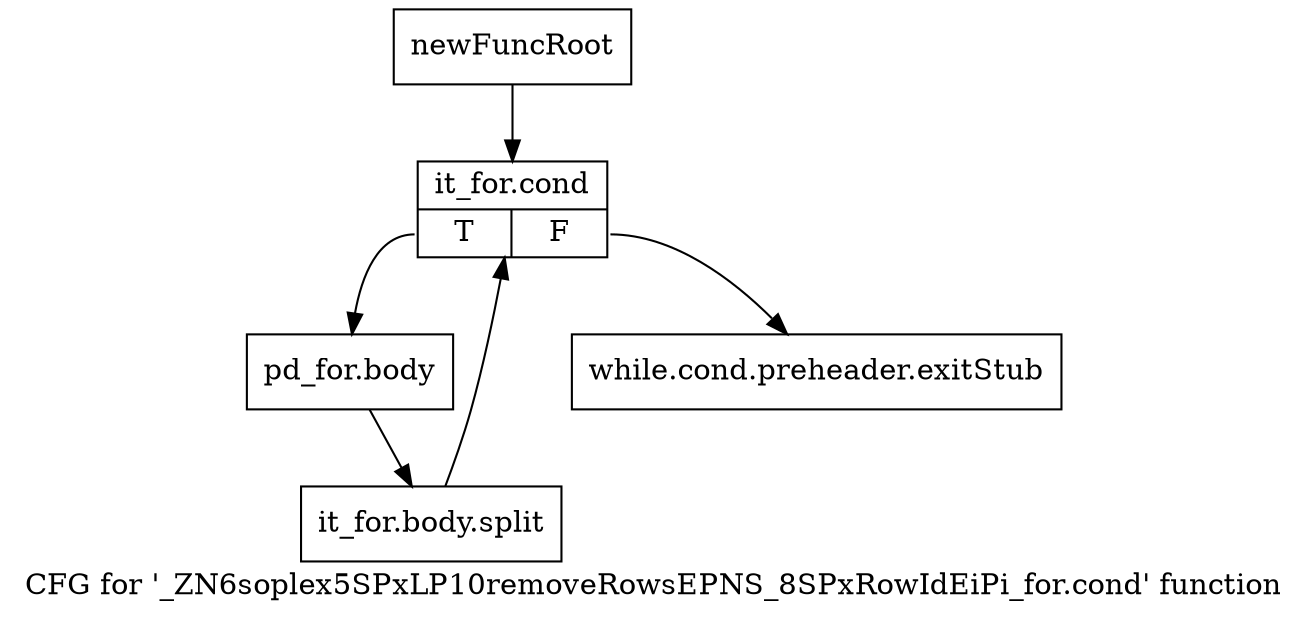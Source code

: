 digraph "CFG for '_ZN6soplex5SPxLP10removeRowsEPNS_8SPxRowIdEiPi_for.cond' function" {
	label="CFG for '_ZN6soplex5SPxLP10removeRowsEPNS_8SPxRowIdEiPi_for.cond' function";

	Node0x2e35700 [shape=record,label="{newFuncRoot}"];
	Node0x2e35700 -> Node0x2e357a0;
	Node0x2e35750 [shape=record,label="{while.cond.preheader.exitStub}"];
	Node0x2e357a0 [shape=record,label="{it_for.cond|{<s0>T|<s1>F}}"];
	Node0x2e357a0:s0 -> Node0x2e357f0;
	Node0x2e357a0:s1 -> Node0x2e35750;
	Node0x2e357f0 [shape=record,label="{pd_for.body}"];
	Node0x2e357f0 -> Node0x334e8d0;
	Node0x334e8d0 [shape=record,label="{it_for.body.split}"];
	Node0x334e8d0 -> Node0x2e357a0;
}
